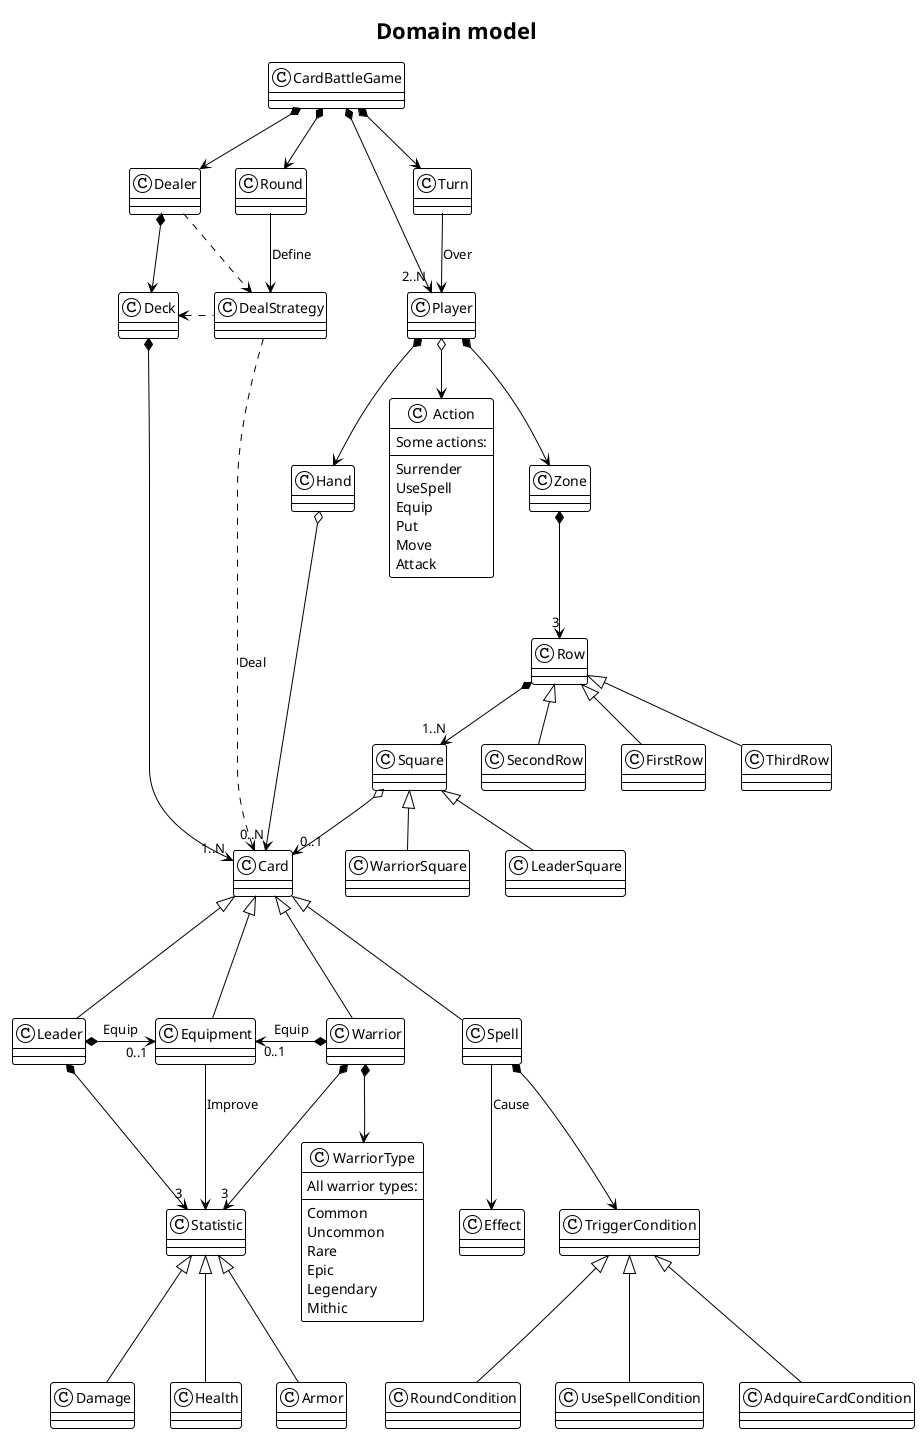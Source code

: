 @startuml 
title "Domain model"
!theme plain

class Player
class Card
class Leader
class Equipment
class Spell
class Warrior
class Statistic
class Round
class Turn

class WarriorType {
 All warrior types:
____
 Common
 Uncommon
 Rare
 Epic
 Legendary
 Mithic
}

class Action {
 Some actions:
____
 Surrender
 UseSpell
 Equip
 Put
 Move
 Attack
}

CardBattleGame *--> Turn
CardBattleGame *--> Round
CardBattleGame *--> "2..N" Player
CardBattleGame *--> Dealer

Turn --> Player : Over

Round --> DealStrategy : Define
Dealer ..> DealStrategy
Dealer *--> Deck
DealStrategy ..> Card : Deal
DealStrategy .l.> Deck
Deck *--> " 1..N" Card

Player o--> Action
Player *--> Zone

Zone *--> "3" Row
Row <|-- ThirdRow
Row <|-- SecondRow
Row <|-- FirstRow
Row *--> "1..N" Square
Square o--> "0..1" Card
Square <|-- LeaderSquare
Square <|-- WarriorSquare

Player *--> Hand
Hand o----> "0..N" Card

Card <|--- Leader
Card <|--- Warrior
Card <|--- Equipment
Card <|--- Spell

Warrior *--> WarriorType

Leader *-r-> "0..1" Equipment : Equip
Warrior *-l-> "0..1" Equipment : Equip

Leader *--> "3" Statistic
Warrior *--> "3" Statistic
Equipment --> Statistic : Improve

Statistic <|-- Damage
Statistic <|-- Health
Statistic <|-- Armor

Spell --> Effect : Cause
Spell *--> TriggerCondition
TriggerCondition <|-- RoundCondition
TriggerCondition <|-- UseSpellCondition
TriggerCondition <|-- AdquireCardCondition
@enduml 